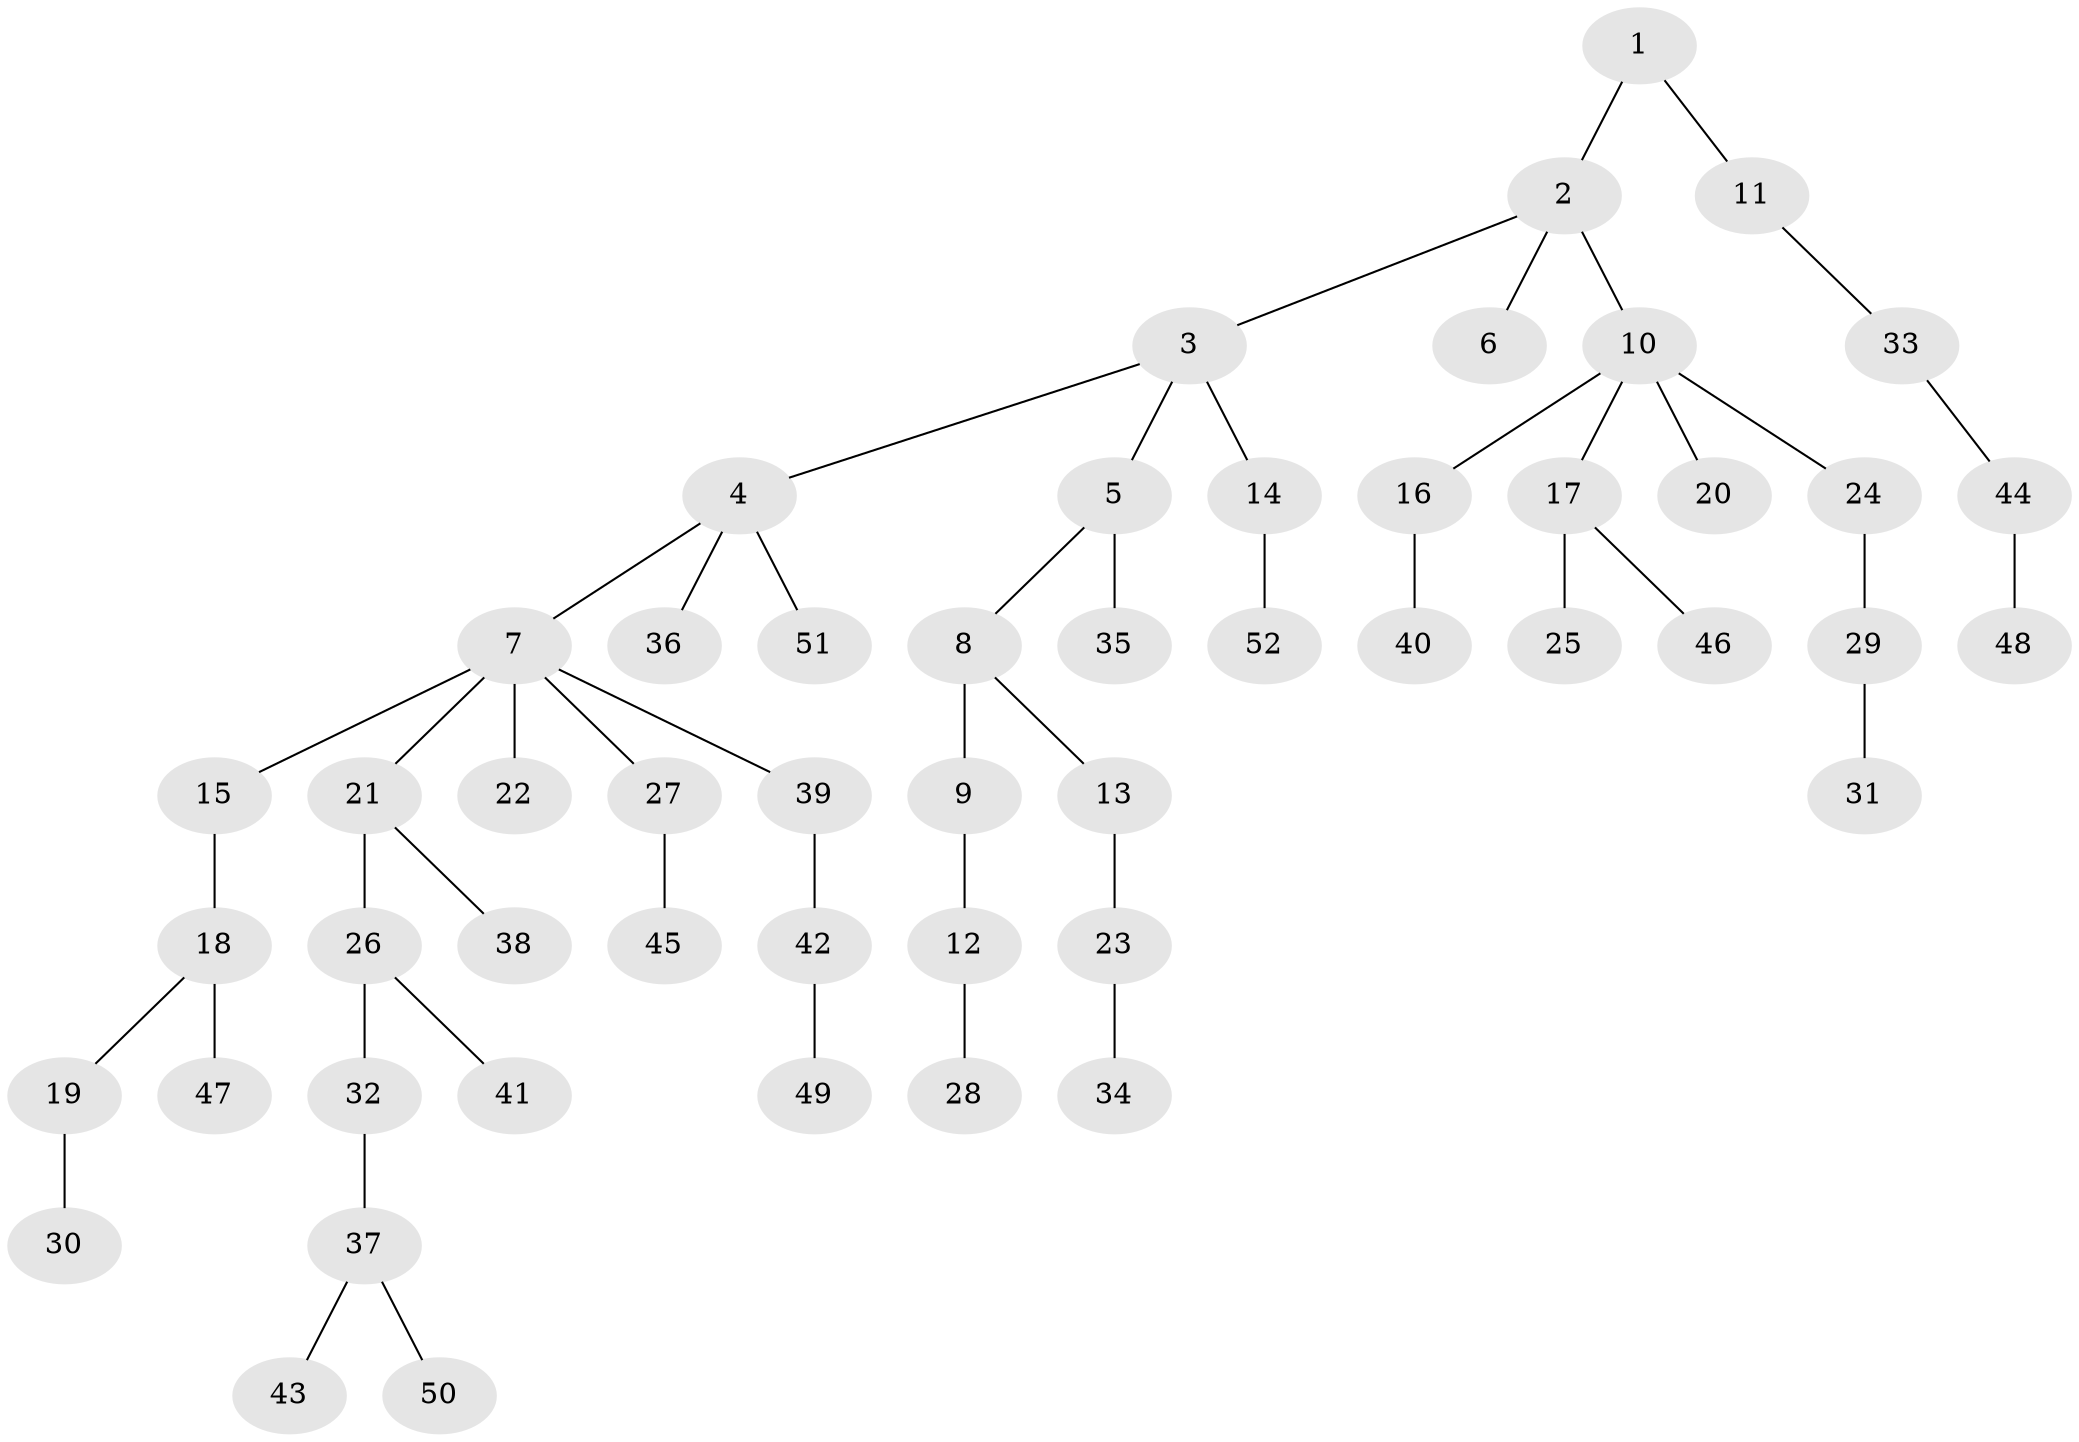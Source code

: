// coarse degree distribution, {4: 0.0625, 5: 0.125, 1: 0.625, 2: 0.1875}
// Generated by graph-tools (version 1.1) at 2025/19/03/04/25 18:19:14]
// undirected, 52 vertices, 51 edges
graph export_dot {
graph [start="1"]
  node [color=gray90,style=filled];
  1;
  2;
  3;
  4;
  5;
  6;
  7;
  8;
  9;
  10;
  11;
  12;
  13;
  14;
  15;
  16;
  17;
  18;
  19;
  20;
  21;
  22;
  23;
  24;
  25;
  26;
  27;
  28;
  29;
  30;
  31;
  32;
  33;
  34;
  35;
  36;
  37;
  38;
  39;
  40;
  41;
  42;
  43;
  44;
  45;
  46;
  47;
  48;
  49;
  50;
  51;
  52;
  1 -- 2;
  1 -- 11;
  2 -- 3;
  2 -- 6;
  2 -- 10;
  3 -- 4;
  3 -- 5;
  3 -- 14;
  4 -- 7;
  4 -- 36;
  4 -- 51;
  5 -- 8;
  5 -- 35;
  7 -- 15;
  7 -- 21;
  7 -- 22;
  7 -- 27;
  7 -- 39;
  8 -- 9;
  8 -- 13;
  9 -- 12;
  10 -- 16;
  10 -- 17;
  10 -- 20;
  10 -- 24;
  11 -- 33;
  12 -- 28;
  13 -- 23;
  14 -- 52;
  15 -- 18;
  16 -- 40;
  17 -- 25;
  17 -- 46;
  18 -- 19;
  18 -- 47;
  19 -- 30;
  21 -- 26;
  21 -- 38;
  23 -- 34;
  24 -- 29;
  26 -- 32;
  26 -- 41;
  27 -- 45;
  29 -- 31;
  32 -- 37;
  33 -- 44;
  37 -- 43;
  37 -- 50;
  39 -- 42;
  42 -- 49;
  44 -- 48;
}
